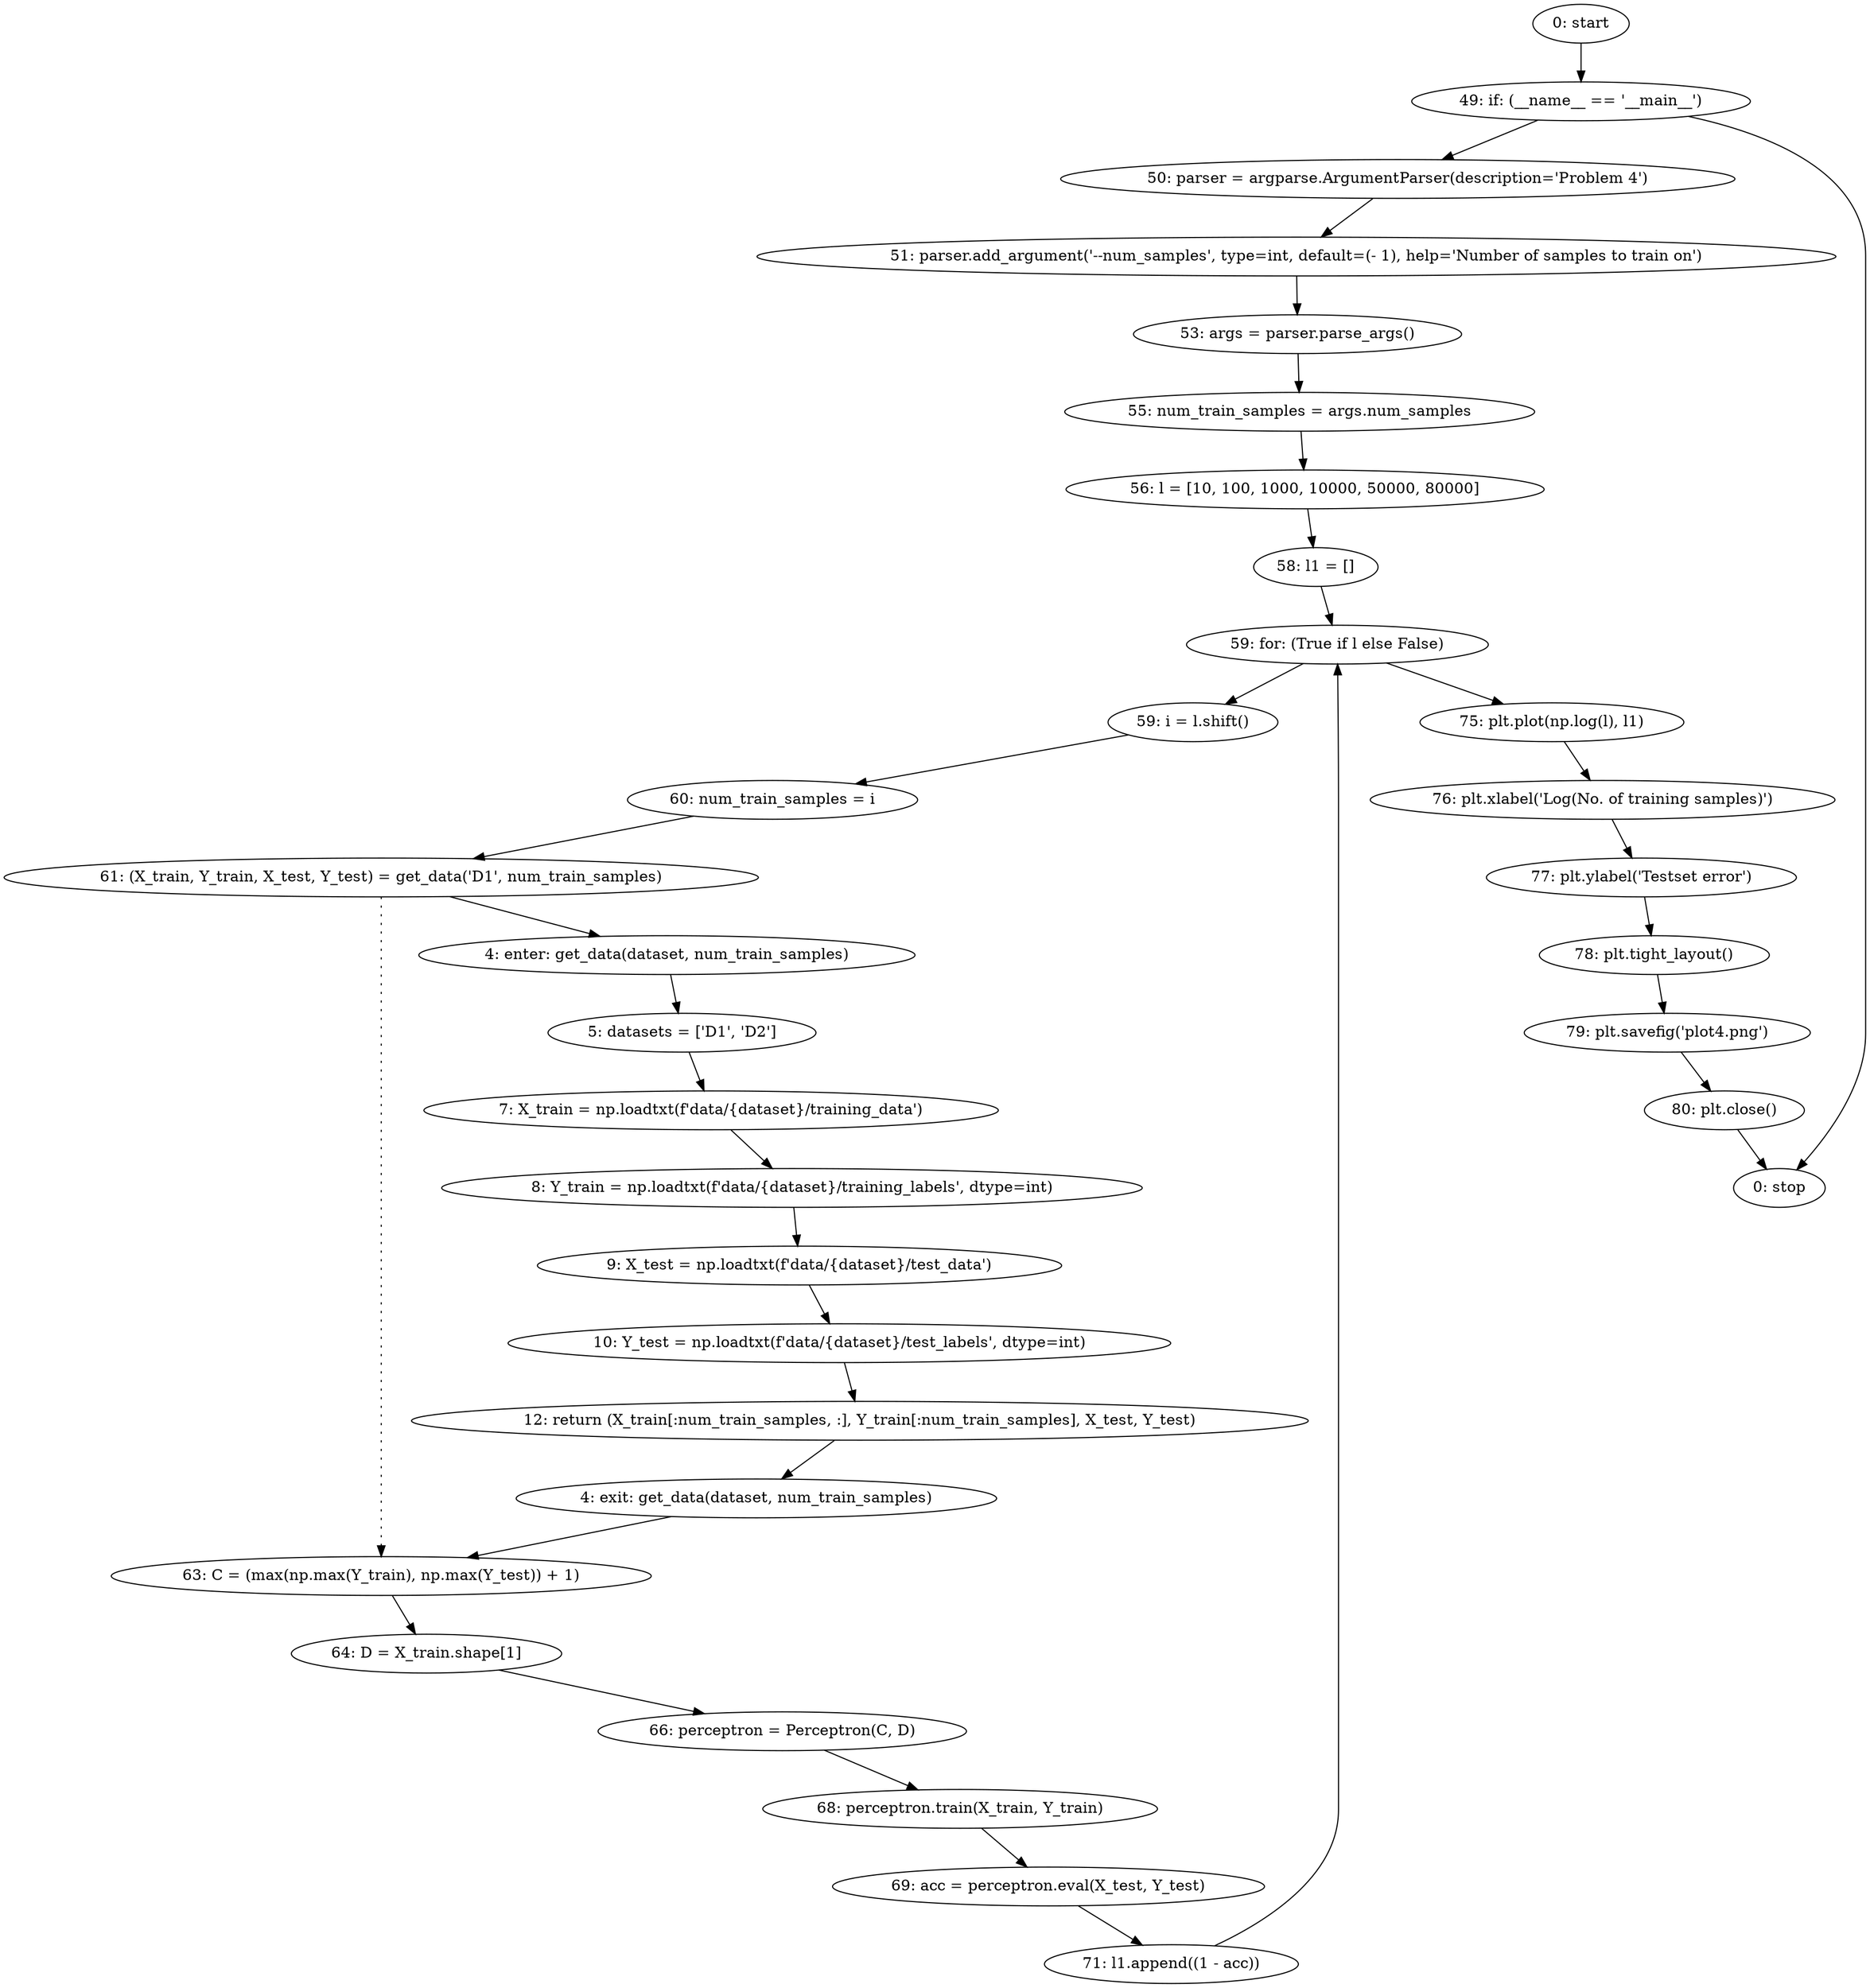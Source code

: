 strict digraph "" {
	node [label="\N"];
	0	 [label="0: start"];
	9	 [label="49: if: (__name__ == '__main__')"];
	0 -> 9;
	10	 [label="50: parser = argparse.ArgumentParser(description='Problem 4')"];
	9 -> 10;
	32	 [label="0: stop"];
	9 -> 32;
	1	 [label="4: enter: get_data(dataset, num_train_samples)"];
	3	 [label="5: datasets = ['D1', 'D2']"];
	1 -> 3;
	4	 [label="7: X_train = np.loadtxt(f'data/{dataset}/training_data')"];
	3 -> 4;
	19	 [label="61: (X_train, Y_train, X_test, Y_test) = get_data('D1', num_train_samples)"];
	19 -> 1;
	20	 [label="63: C = (max(np.max(Y_train), np.max(Y_test)) + 1)"];
	19 -> 20	 [style=dotted,
		weight=100];
	21	 [label="64: D = X_train.shape[1]"];
	20 -> 21;
	2	 [label="4: exit: get_data(dataset, num_train_samples)"];
	2 -> 20;
	8	 [label="12: return (X_train[:num_train_samples, :], Y_train[:num_train_samples], X_test, Y_test)"];
	8 -> 2;
	5	 [label="8: Y_train = np.loadtxt(f'data/{dataset}/training_labels', dtype=int)"];
	4 -> 5;
	6	 [label="9: X_test = np.loadtxt(f'data/{dataset}/test_data')"];
	5 -> 6;
	7	 [label="10: Y_test = np.loadtxt(f'data/{dataset}/test_labels', dtype=int)"];
	6 -> 7;
	7 -> 8;
	11	 [label="51: parser.add_argument('--num_samples', type=int, default=(- 1), help='Number of samples to train on')"];
	10 -> 11;
	12	 [label="53: args = parser.parse_args()"];
	11 -> 12;
	13	 [label="55: num_train_samples = args.num_samples"];
	12 -> 13;
	14	 [label="56: l = [10, 100, 1000, 10000, 50000, 80000]"];
	13 -> 14;
	15	 [label="58: l1 = []"];
	14 -> 15;
	16	 [label="59: for: (True if l else False)"];
	15 -> 16;
	17	 [label="59: i = l.shift()"];
	16 -> 17;
	26	 [label="75: plt.plot(np.log(l), l1)"];
	16 -> 26;
	18	 [label="60: num_train_samples = i"];
	17 -> 18;
	27	 [label="76: plt.xlabel('Log(No. of training samples)')"];
	26 -> 27;
	25	 [label="71: l1.append((1 - acc))"];
	25 -> 16;
	18 -> 19;
	22	 [label="66: perceptron = Perceptron(C, D)"];
	21 -> 22;
	23	 [label="68: perceptron.train(X_train, Y_train)"];
	22 -> 23;
	24	 [label="69: acc = perceptron.eval(X_test, Y_test)"];
	23 -> 24;
	24 -> 25;
	28	 [label="77: plt.ylabel('Testset error')"];
	27 -> 28;
	29	 [label="78: plt.tight_layout()"];
	28 -> 29;
	30	 [label="79: plt.savefig('plot4.png')"];
	29 -> 30;
	31	 [label="80: plt.close()"];
	30 -> 31;
	31 -> 32;
}

